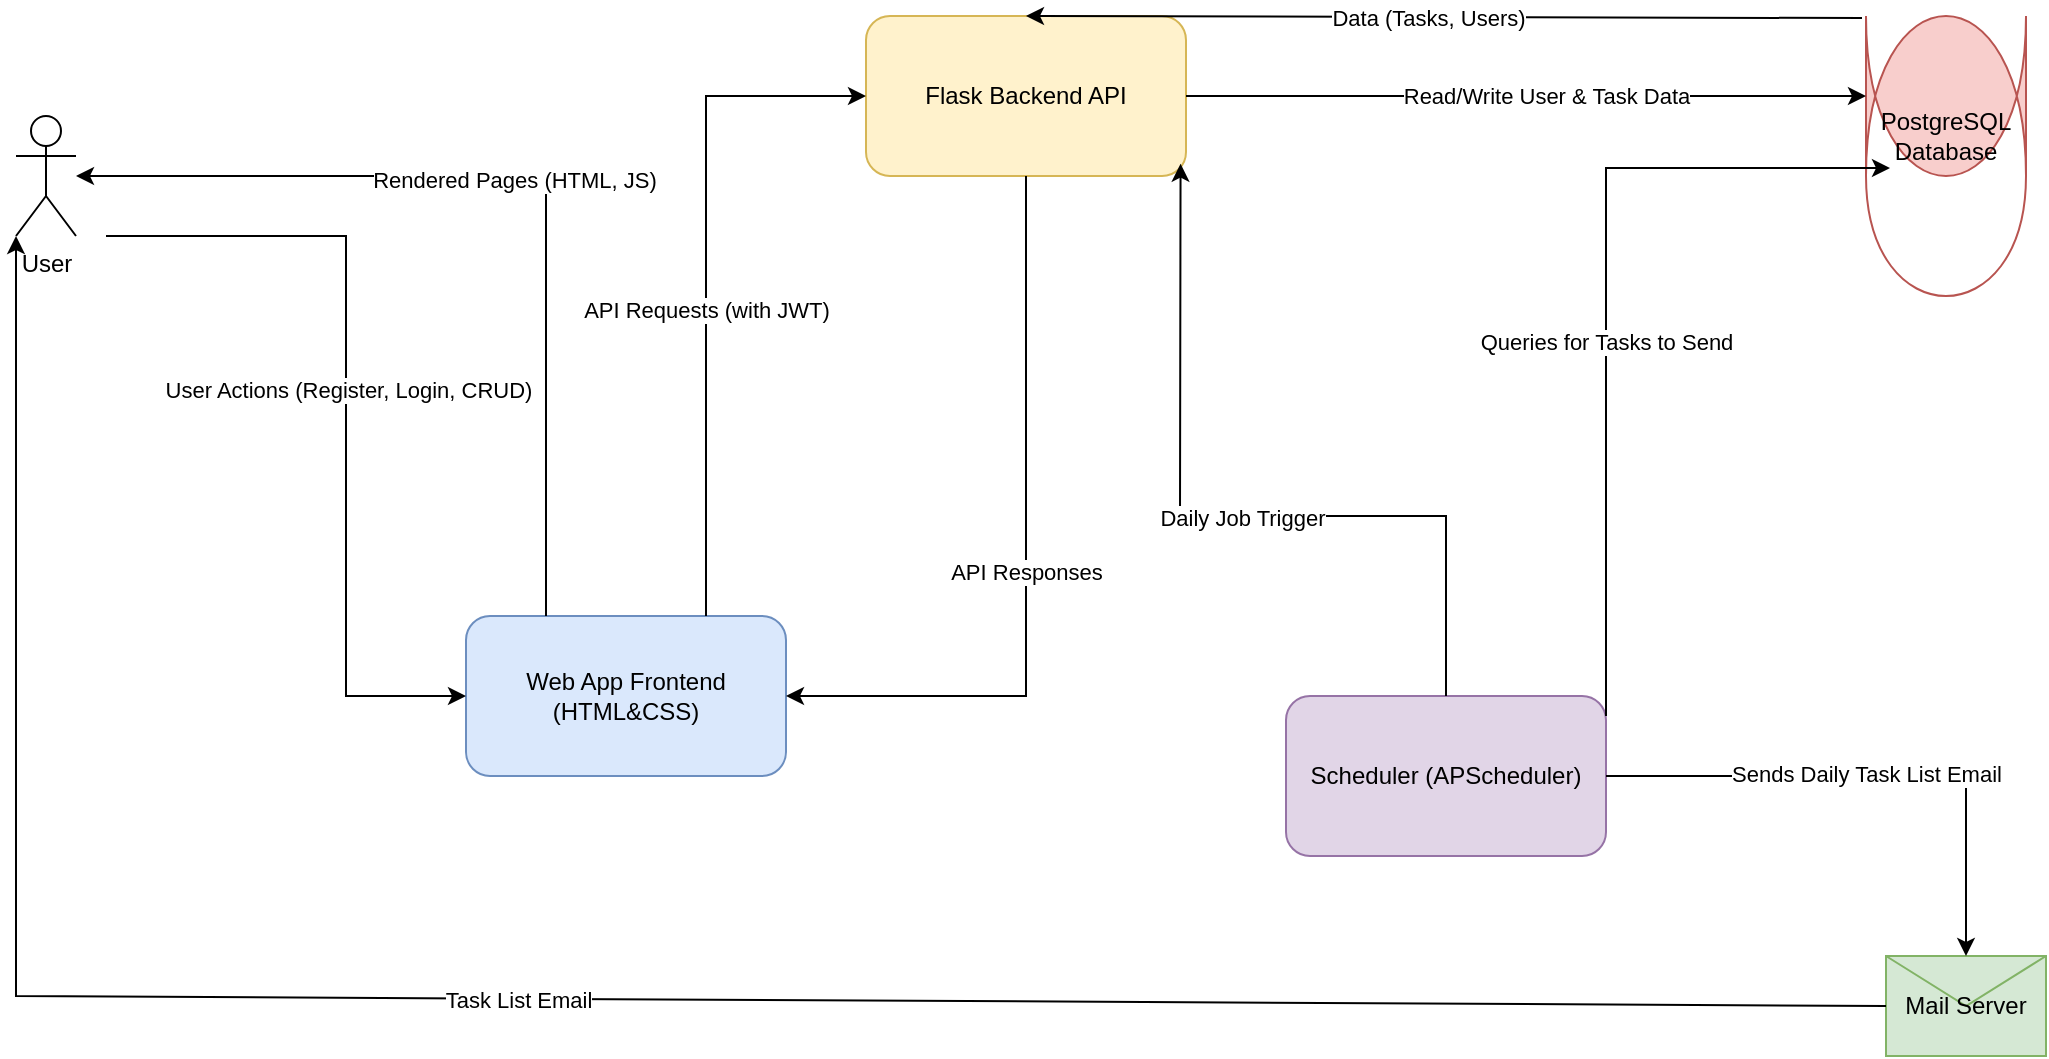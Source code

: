 <mxfile version="28.0.9">
  <diagram id="Vf4-HlW_1-3n_mD8g-pG" name="Page-1">
    <mxGraphModel dx="1097" dy="646" grid="1" gridSize="10" guides="1" tooltips="1" connect="1" arrows="1" fold="1" page="1" pageScale="1" pageWidth="850" pageHeight="1100" math="0" shadow="0">
      <root>
        <mxCell id="0" />
        <mxCell id="1" parent="0" />
        <mxCell id="pUvB_cW5V7J_tQv2-3jA-1" value="User" style="shape=umlActor;verticalLabelPosition=bottom;verticalAlign=top;html=1;outlineConnect=0;" parent="1" vertex="1">
          <mxGeometry x="140" y="80" width="30" height="60" as="geometry" />
        </mxCell>
        <mxCell id="pUvB_cW5V7J_tQv2-3jA-2" value="Web App Frontend (HTML&amp;amp;CSS)" style="rounded=1;whiteSpace=wrap;html=1;fillColor=#dae8fc;strokeColor=#6c8ebf;" parent="1" vertex="1">
          <mxGeometry x="365" y="330" width="160" height="80" as="geometry" />
        </mxCell>
        <mxCell id="pUvB_cW5V7J_tQv2-3jA-3" value="Flask Backend API" style="rounded=1;whiteSpace=wrap;html=1;fillColor=#fff2cc;strokeColor=#d6b655;" parent="1" vertex="1">
          <mxGeometry x="565" y="30" width="160" height="80" as="geometry" />
        </mxCell>
        <mxCell id="pUvB_cW5V7J_tQv2-3jA-4" value="PostgreSQL Database" style="shape=cylinder;whiteSpace=wrap;html=1;boundedLbl=1;backgroundOutline=1;size=15;fillColor=#f8cecc;strokeColor=#b85450;" parent="1" vertex="1">
          <mxGeometry x="1065" y="30" width="80" height="80" as="geometry" />
        </mxCell>
        <mxCell id="pUvB_cW5V7J_tQv2-3jA-5" value="Mail Server" style="shape=message;whiteSpace=wrap;html=1;fillColor=#d5e8d4;strokeColor=#82b366;" parent="1" vertex="1">
          <mxGeometry x="1075" y="500" width="80" height="50" as="geometry" />
        </mxCell>
        <mxCell id="pUvB_cW5V7J_tQv2-3jA-6" value="Scheduler (APScheduler)" style="rounded=1;whiteSpace=wrap;html=1;fillColor=#e1d5e7;strokeColor=#9673a6;" parent="1" vertex="1">
          <mxGeometry x="775" y="370" width="160" height="80" as="geometry" />
        </mxCell>
        <mxCell id="pUvB_cW5V7J_tQv2-3jA-8" value="" style="endArrow=classic;html=1;rounded=0;exitX=1;exitY=1;exitDx=0;exitDy=0;entryX=0;entryY=0.5;entryDx=0;entryDy=0;exitPerimeter=0;" parent="1" target="pUvB_cW5V7J_tQv2-3jA-2" edge="1">
          <mxGeometry width="50" height="50" relative="1" as="geometry">
            <mxPoint x="185" y="140" as="sourcePoint" />
            <mxPoint x="365" y="300" as="targetPoint" />
            <Array as="points">
              <mxPoint x="305" y="140" />
              <mxPoint x="305" y="370" />
            </Array>
          </mxGeometry>
        </mxCell>
        <mxCell id="pUvB_cW5V7J_tQv2-3jA-7" value="User Actions (Register, Login, CRUD)" style="edgeLabel;html=1;align=center;verticalAlign=middle;resizable=0;points=[];" parent="pUvB_cW5V7J_tQv2-3jA-8" vertex="1" connectable="0">
          <mxGeometry x="-0.038" y="1" relative="1" as="geometry">
            <mxPoint as="offset" />
          </mxGeometry>
        </mxCell>
        <mxCell id="pUvB_cW5V7J_tQv2-3jA-10" value="" style="endArrow=classic;html=1;rounded=0;entryX=0.5;entryY=0.5;entryDx=0;entryDy=0;exitX=0.25;exitY=0;exitDx=0;exitDy=0;entryPerimeter=0;" parent="1" source="pUvB_cW5V7J_tQv2-3jA-2" edge="1">
          <mxGeometry width="50" height="50" relative="1" as="geometry">
            <mxPoint x="365" y="300" as="sourcePoint" />
            <mxPoint x="170" y="110" as="targetPoint" />
            <Array as="points">
              <mxPoint x="405" y="110" />
            </Array>
          </mxGeometry>
        </mxCell>
        <mxCell id="pUvB_cW5V7J_tQv2-3jA-9" value="Rendered Pages (HTML, JS)" style="edgeLabel;html=1;align=center;verticalAlign=middle;resizable=0;points=[];" parent="pUvB_cW5V7J_tQv2-3jA-10" vertex="1" connectable="0">
          <mxGeometry x="0.04" y="2" relative="1" as="geometry">
            <mxPoint as="offset" />
          </mxGeometry>
        </mxCell>
        <mxCell id="pUvB_cW5V7J_tQv2-3jA-12" value="" style="endArrow=classic;html=1;rounded=0;exitX=0.75;exitY=0;exitDx=0;exitDy=0;entryX=0;entryY=0.5;entryDx=0;entryDy=0;" parent="1" source="pUvB_cW5V7J_tQv2-3jA-2" target="pUvB_cW5V7J_tQv2-3jA-3" edge="1">
          <mxGeometry width="50" height="50" relative="1" as="geometry">
            <mxPoint x="525" y="300" as="sourcePoint" />
            <mxPoint x="615" y="300" as="targetPoint" />
            <Array as="points">
              <mxPoint x="485" y="70" />
            </Array>
          </mxGeometry>
        </mxCell>
        <mxCell id="pUvB_cW5V7J_tQv2-3jA-11" value="API Requests (with JWT)" style="edgeLabel;html=1;align=center;verticalAlign=middle;resizable=0;points=[];" parent="pUvB_cW5V7J_tQv2-3jA-12" vertex="1" connectable="0">
          <mxGeometry x="-0.1" relative="1" as="geometry">
            <mxPoint as="offset" />
          </mxGeometry>
        </mxCell>
        <mxCell id="pUvB_cW5V7J_tQv2-3jA-14" value="" style="endArrow=classic;html=1;rounded=0;entryX=1;entryY=0.5;entryDx=0;entryDy=0;exitX=0.5;exitY=1;exitDx=0;exitDy=0;" parent="1" source="pUvB_cW5V7J_tQv2-3jA-3" target="pUvB_cW5V7J_tQv2-3jA-2" edge="1">
          <mxGeometry width="50" height="50" relative="1" as="geometry">
            <mxPoint x="775" y="300" as="sourcePoint" />
            <mxPoint x="525" y="300" as="targetPoint" />
            <Array as="points">
              <mxPoint x="645" y="370" />
            </Array>
          </mxGeometry>
        </mxCell>
        <mxCell id="pUvB_cW5V7J_tQv2-3jA-13" value="API Responses" style="edgeLabel;html=1;align=center;verticalAlign=middle;resizable=0;points=[];" parent="pUvB_cW5V7J_tQv2-3jA-14" vertex="1" connectable="0">
          <mxGeometry x="0.04" relative="1" as="geometry">
            <mxPoint as="offset" />
          </mxGeometry>
        </mxCell>
        <mxCell id="pUvB_cW5V7J_tQv2-3jA-16" value="" style="endArrow=classic;html=1;rounded=0;exitX=1;exitY=0.5;exitDx=0;exitDy=0;entryX=0;entryY=0.5;entryDx=0;entryDy=0;" parent="1" source="pUvB_cW5V7J_tQv2-3jA-3" target="pUvB_cW5V7J_tQv2-3jA-4" edge="1">
          <mxGeometry width="50" height="50" relative="1" as="geometry">
            <mxPoint x="775" y="300" as="sourcePoint" />
            <mxPoint x="865" y="300" as="targetPoint" />
          </mxGeometry>
        </mxCell>
        <mxCell id="pUvB_cW5V7J_tQv2-3jA-15" value="Read/Write User &amp; Task Data" style="edgeLabel;html=1;align=center;verticalAlign=middle;resizable=0;points=[];" parent="pUvB_cW5V7J_tQv2-3jA-16" vertex="1" connectable="0">
          <mxGeometry x="0.06" relative="1" as="geometry">
            <mxPoint as="offset" />
          </mxGeometry>
        </mxCell>
        <mxCell id="pUvB_cW5V7J_tQv2-3jA-18" value="" style="endArrow=classic;html=1;rounded=0;entryX=0.5;entryY=0;entryDx=0;entryDy=0;exitX=-0.025;exitY=0.013;exitDx=0;exitDy=0;exitPerimeter=0;" parent="1" source="pUvB_cW5V7J_tQv2-3jA-4" target="pUvB_cW5V7J_tQv2-3jA-3" edge="1">
          <mxGeometry width="50" height="50" relative="1" as="geometry">
            <mxPoint x="945" y="300" as="sourcePoint" />
            <mxPoint x="775" y="300" as="targetPoint" />
          </mxGeometry>
        </mxCell>
        <mxCell id="pUvB_cW5V7J_tQv2-3jA-17" value="Data (Tasks, Users)" style="edgeLabel;html=1;align=center;verticalAlign=middle;resizable=0;points=[];" parent="pUvB_cW5V7J_tQv2-3jA-18" vertex="1" connectable="0">
          <mxGeometry x="0.04" relative="1" as="geometry">
            <mxPoint as="offset" />
          </mxGeometry>
        </mxCell>
        <mxCell id="pUvB_cW5V7J_tQv2-3jA-20" value="" style="endArrow=classic;html=1;rounded=0;entryX=0.983;entryY=0.923;entryDx=0;entryDy=0;entryPerimeter=0;exitX=0.5;exitY=0;exitDx=0;exitDy=0;" parent="1" source="pUvB_cW5V7J_tQv2-3jA-6" target="pUvB_cW5V7J_tQv2-3jA-3" edge="1">
          <mxGeometry width="50" height="50" relative="1" as="geometry">
            <mxPoint x="825" y="380" as="sourcePoint" />
            <mxPoint x="765" y="170" as="targetPoint" />
            <Array as="points">
              <mxPoint x="855" y="280" />
              <mxPoint x="722" y="280" />
            </Array>
          </mxGeometry>
        </mxCell>
        <mxCell id="pUvB_cW5V7J_tQv2-3jA-19" value="Daily Job Trigger" style="edgeLabel;html=1;align=center;verticalAlign=middle;resizable=0;points=[];" parent="pUvB_cW5V7J_tQv2-3jA-20" vertex="1" connectable="0">
          <mxGeometry x="-0.038" y="1" relative="1" as="geometry">
            <mxPoint as="offset" />
          </mxGeometry>
        </mxCell>
        <mxCell id="pUvB_cW5V7J_tQv2-3jA-22" value="" style="endArrow=classic;html=1;rounded=0;exitX=1;exitY=0.125;exitDx=0;exitDy=0;exitPerimeter=0;entryX=0.15;entryY=0.95;entryDx=0;entryDy=0;entryPerimeter=0;" parent="1" source="pUvB_cW5V7J_tQv2-3jA-6" target="pUvB_cW5V7J_tQv2-3jA-4" edge="1">
          <mxGeometry width="50" height="50" relative="1" as="geometry">
            <mxPoint x="775" y="510" as="sourcePoint" />
            <mxPoint x="1065" y="106" as="targetPoint" />
            <Array as="points">
              <mxPoint x="935" y="106" />
            </Array>
          </mxGeometry>
        </mxCell>
        <mxCell id="pUvB_cW5V7J_tQv2-3jA-21" value="Queries for Tasks to Send" style="edgeLabel;html=1;align=center;verticalAlign=middle;resizable=0;points=[];" parent="pUvB_cW5V7J_tQv2-3jA-22" vertex="1" connectable="0">
          <mxGeometry x="-0.1" relative="1" as="geometry">
            <mxPoint as="offset" />
          </mxGeometry>
        </mxCell>
        <mxCell id="pUvB_cW5V7J_tQv2-3jA-24" value="" style="endArrow=classic;html=1;rounded=0;exitX=1;exitY=0.5;exitDx=0;exitDy=0;entryX=0.5;entryY=0;entryDx=0;entryDy=0;" parent="1" source="pUvB_cW5V7J_tQv2-3jA-6" target="pUvB_cW5V7J_tQv2-3jA-5" edge="1">
          <mxGeometry width="50" height="50" relative="1" as="geometry">
            <mxPoint x="775" y="510" as="sourcePoint" />
            <mxPoint x="995" y="510" as="targetPoint" />
            <Array as="points">
              <mxPoint x="1115" y="410" />
            </Array>
          </mxGeometry>
        </mxCell>
        <mxCell id="pUvB_cW5V7J_tQv2-3jA-23" value="Sends Daily Task List Email" style="edgeLabel;html=1;align=center;verticalAlign=middle;resizable=0;points=[];" parent="pUvB_cW5V7J_tQv2-3jA-24" vertex="1" connectable="0">
          <mxGeometry x="-0.038" y="1" relative="1" as="geometry">
            <mxPoint as="offset" />
          </mxGeometry>
        </mxCell>
        <mxCell id="pUvB_cW5V7J_tQv2-3jA-26" value="" style="endArrow=classic;html=1;rounded=0;entryX=0;entryY=1;entryDx=0;entryDy=0;exitX=0;exitY=0.5;exitDx=0;exitDy=0;entryPerimeter=0;" parent="1" source="pUvB_cW5V7J_tQv2-3jA-5" target="pUvB_cW5V7J_tQv2-3jA-1" edge="1">
          <mxGeometry width="50" height="50" relative="1" as="geometry">
            <mxPoint x="980" y="510" as="sourcePoint" />
            <mxPoint x="230" y="300" as="targetPoint" />
            <Array as="points">
              <mxPoint x="140" y="520" />
            </Array>
          </mxGeometry>
        </mxCell>
        <mxCell id="pUvB_cW5V7J_tQv2-3jA-25" value="Task List Email" style="edgeLabel;html=1;align=center;verticalAlign=middle;resizable=0;points=[];" parent="pUvB_cW5V7J_tQv2-3jA-26" vertex="1" connectable="0">
          <mxGeometry x="0.04" relative="1" as="geometry">
            <mxPoint as="offset" />
          </mxGeometry>
        </mxCell>
      </root>
    </mxGraphModel>
  </diagram>
</mxfile>
